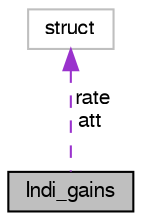 digraph "Indi_gains"
{
  edge [fontname="FreeSans",fontsize="10",labelfontname="FreeSans",labelfontsize="10"];
  node [fontname="FreeSans",fontsize="10",shape=record];
  Node1 [label="Indi_gains",height=0.2,width=0.4,color="black", fillcolor="grey75", style="filled", fontcolor="black"];
  Node2 -> Node1 [dir="back",color="darkorchid3",fontsize="10",style="dashed",label=" rate\natt" ,fontname="FreeSans"];
  Node2 [label="struct",height=0.2,width=0.4,color="grey75", fillcolor="white", style="filled"];
}
